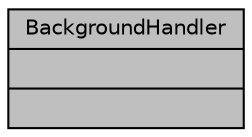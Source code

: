 digraph "BackgroundHandler"
{
  edge [fontname="Helvetica",fontsize="10",labelfontname="Helvetica",labelfontsize="10"];
  node [fontname="Helvetica",fontsize="10",shape=record];
  Node1 [label="{BackgroundHandler\n||}",height=0.2,width=0.4,color="black", fillcolor="grey75", style="filled", fontcolor="black"];
}
